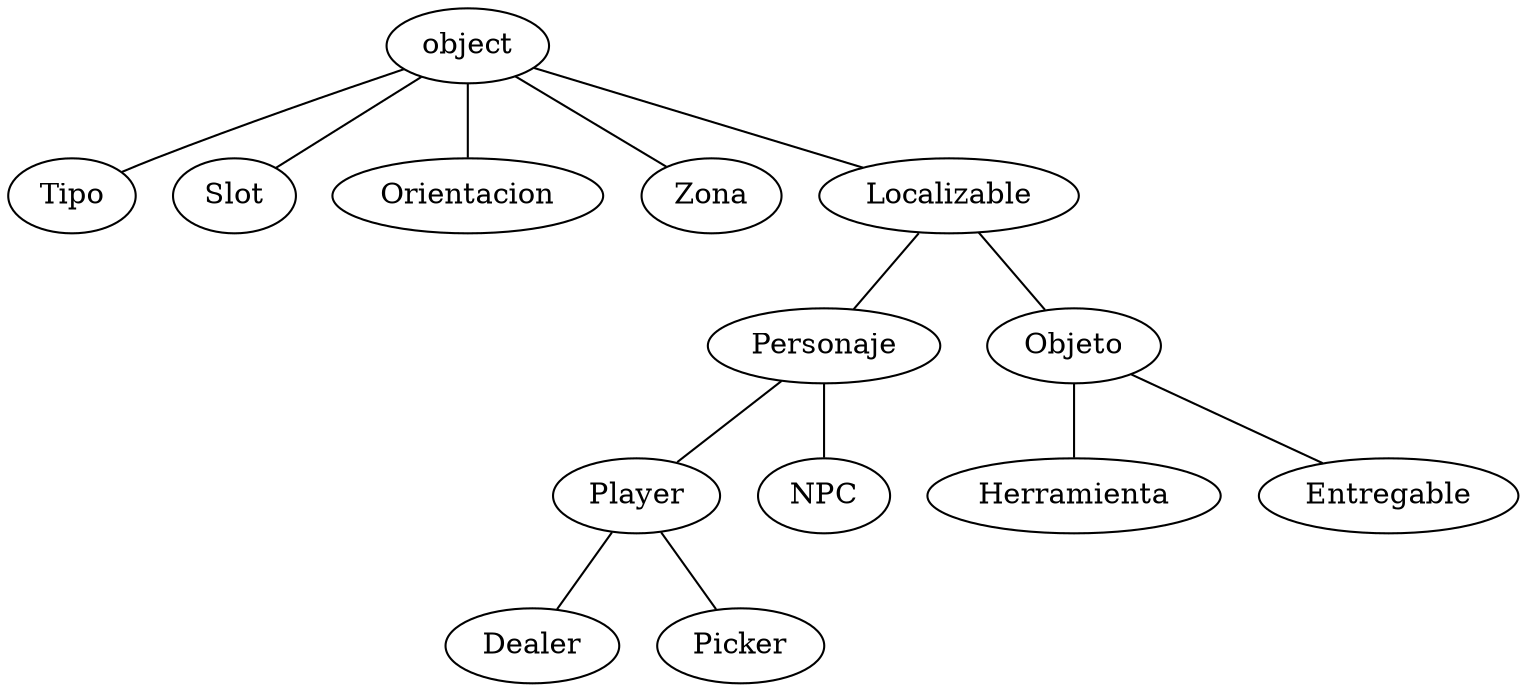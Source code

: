 graph{
rankdir="BT";
{Tipo Slot Orientacion Zona Localizable} -- object;
{Personaje Objeto} -- Localizable;
{Player NPC} -- Personaje;
{Dealer Picker} -- Player;
{Herramienta Entregable} -- Objeto;
}
